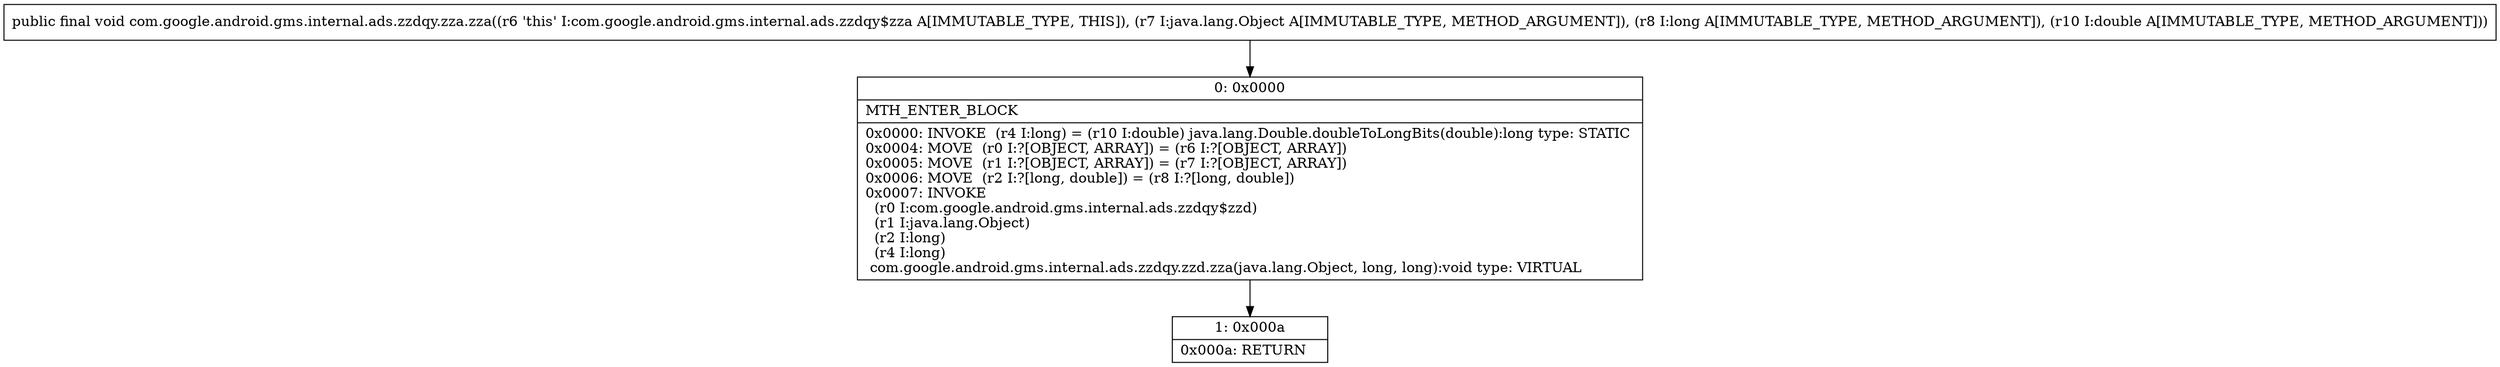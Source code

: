 digraph "CFG forcom.google.android.gms.internal.ads.zzdqy.zza.zza(Ljava\/lang\/Object;JD)V" {
Node_0 [shape=record,label="{0\:\ 0x0000|MTH_ENTER_BLOCK\l|0x0000: INVOKE  (r4 I:long) = (r10 I:double) java.lang.Double.doubleToLongBits(double):long type: STATIC \l0x0004: MOVE  (r0 I:?[OBJECT, ARRAY]) = (r6 I:?[OBJECT, ARRAY]) \l0x0005: MOVE  (r1 I:?[OBJECT, ARRAY]) = (r7 I:?[OBJECT, ARRAY]) \l0x0006: MOVE  (r2 I:?[long, double]) = (r8 I:?[long, double]) \l0x0007: INVOKE  \l  (r0 I:com.google.android.gms.internal.ads.zzdqy$zzd)\l  (r1 I:java.lang.Object)\l  (r2 I:long)\l  (r4 I:long)\l com.google.android.gms.internal.ads.zzdqy.zzd.zza(java.lang.Object, long, long):void type: VIRTUAL \l}"];
Node_1 [shape=record,label="{1\:\ 0x000a|0x000a: RETURN   \l}"];
MethodNode[shape=record,label="{public final void com.google.android.gms.internal.ads.zzdqy.zza.zza((r6 'this' I:com.google.android.gms.internal.ads.zzdqy$zza A[IMMUTABLE_TYPE, THIS]), (r7 I:java.lang.Object A[IMMUTABLE_TYPE, METHOD_ARGUMENT]), (r8 I:long A[IMMUTABLE_TYPE, METHOD_ARGUMENT]), (r10 I:double A[IMMUTABLE_TYPE, METHOD_ARGUMENT])) }"];
MethodNode -> Node_0;
Node_0 -> Node_1;
}

